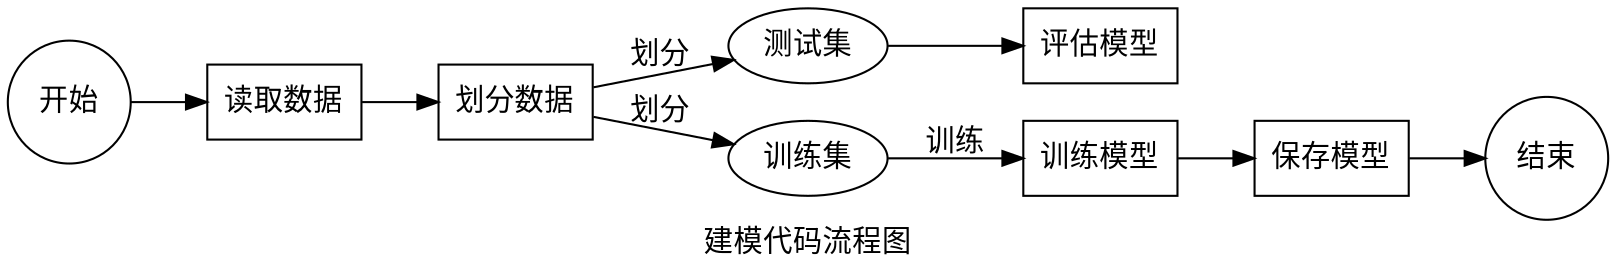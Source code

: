 digraph a{
// 影响图片级别的字体
graph [fontname="Microsoft YaHei"];

// 影响节点中的文字字体
node [fontname="Microsoft YaHei"];

// 影响箭头或线条上的文字字体
edge [fontname="Microsoft YaHei"];

label="建模代码流程图"
fontname="Microsoft YaHei"
rankdir="LR"

// diamond 菱形; box 矩形; circle 圆形;

"开始" [shape="circle"];
"结束" [shape="circle"];

"读取数据" [shape="box"];

"划分数据" [shape="box"];
"划分数据" -> "测试集" [label="划分"];
"划分数据" -> "训练集" [label="划分"];

"训练模型" [shape="box"];

"保存模型" [shape="box"];

"开始" -> "读取数据" -> "划分数据";

"训练集" -> "训练模型" [label="训练"];

"评估模型" [shape="box"];
"测试集" -> "评估模型";

"训练模型" -> "保存模型" -> "结束";
}